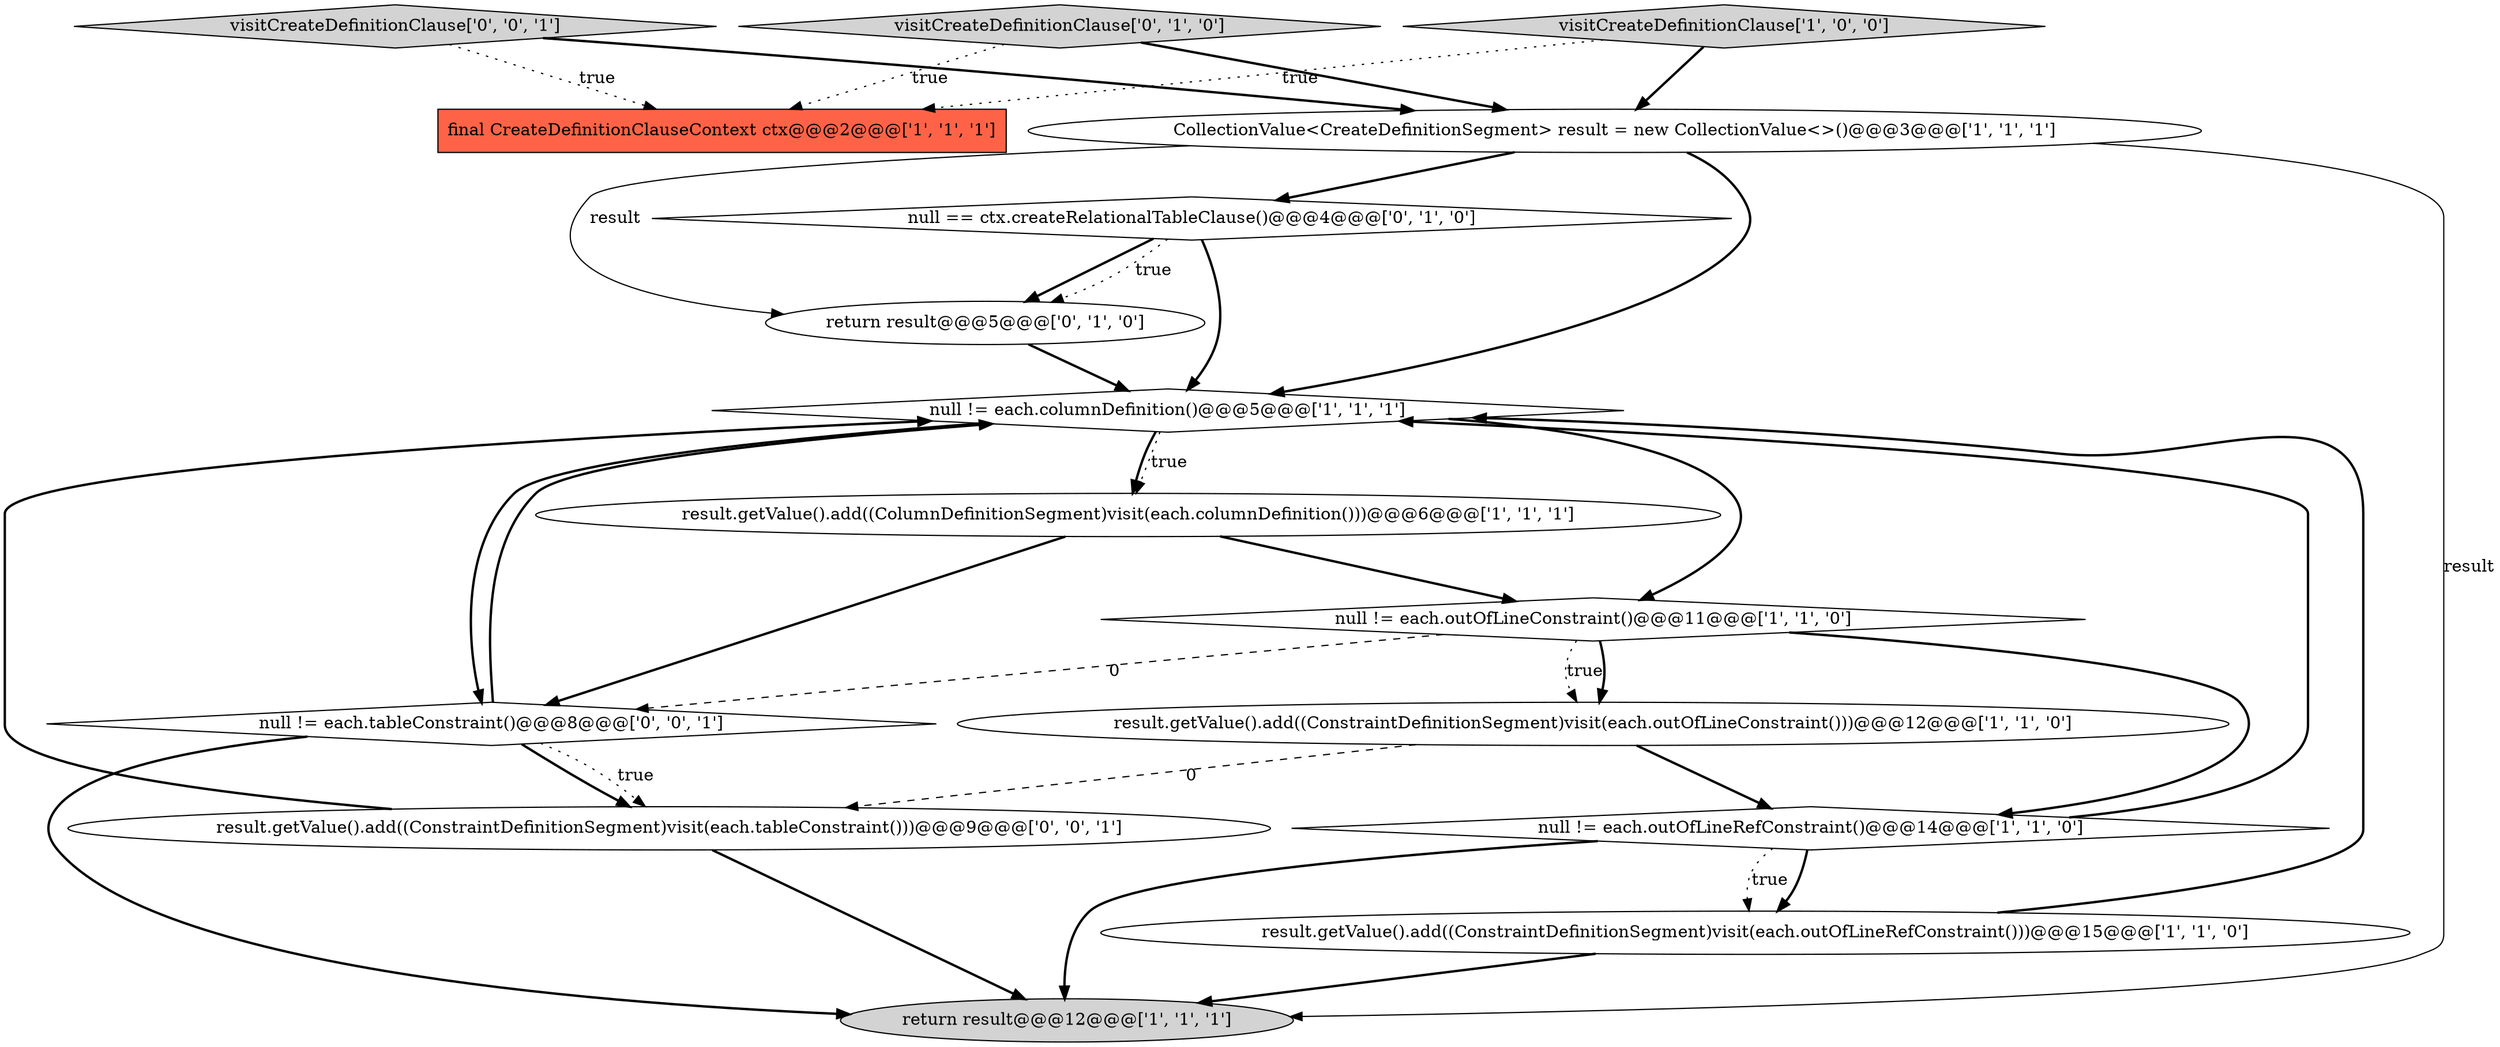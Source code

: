 digraph {
4 [style = filled, label = "null != each.columnDefinition()@@@5@@@['1', '1', '1']", fillcolor = white, shape = diamond image = "AAA0AAABBB1BBB"];
7 [style = filled, label = "result.getValue().add((ColumnDefinitionSegment)visit(each.columnDefinition()))@@@6@@@['1', '1', '1']", fillcolor = white, shape = ellipse image = "AAA0AAABBB1BBB"];
14 [style = filled, label = "visitCreateDefinitionClause['0', '0', '1']", fillcolor = lightgray, shape = diamond image = "AAA0AAABBB3BBB"];
2 [style = filled, label = "null != each.outOfLineConstraint()@@@11@@@['1', '1', '0']", fillcolor = white, shape = diamond image = "AAA0AAABBB1BBB"];
11 [style = filled, label = "null == ctx.createRelationalTableClause()@@@4@@@['0', '1', '0']", fillcolor = white, shape = diamond image = "AAA1AAABBB2BBB"];
12 [style = filled, label = "return result@@@5@@@['0', '1', '0']", fillcolor = white, shape = ellipse image = "AAA1AAABBB2BBB"];
0 [style = filled, label = "null != each.outOfLineRefConstraint()@@@14@@@['1', '1', '0']", fillcolor = white, shape = diamond image = "AAA0AAABBB1BBB"];
13 [style = filled, label = "null != each.tableConstraint()@@@8@@@['0', '0', '1']", fillcolor = white, shape = diamond image = "AAA0AAABBB3BBB"];
1 [style = filled, label = "CollectionValue<CreateDefinitionSegment> result = new CollectionValue<>()@@@3@@@['1', '1', '1']", fillcolor = white, shape = ellipse image = "AAA0AAABBB1BBB"];
5 [style = filled, label = "visitCreateDefinitionClause['1', '0', '0']", fillcolor = lightgray, shape = diamond image = "AAA0AAABBB1BBB"];
10 [style = filled, label = "visitCreateDefinitionClause['0', '1', '0']", fillcolor = lightgray, shape = diamond image = "AAA0AAABBB2BBB"];
15 [style = filled, label = "result.getValue().add((ConstraintDefinitionSegment)visit(each.tableConstraint()))@@@9@@@['0', '0', '1']", fillcolor = white, shape = ellipse image = "AAA0AAABBB3BBB"];
3 [style = filled, label = "final CreateDefinitionClauseContext ctx@@@2@@@['1', '1', '1']", fillcolor = tomato, shape = box image = "AAA0AAABBB1BBB"];
6 [style = filled, label = "return result@@@12@@@['1', '1', '1']", fillcolor = lightgray, shape = ellipse image = "AAA0AAABBB1BBB"];
8 [style = filled, label = "result.getValue().add((ConstraintDefinitionSegment)visit(each.outOfLineConstraint()))@@@12@@@['1', '1', '0']", fillcolor = white, shape = ellipse image = "AAA0AAABBB1BBB"];
9 [style = filled, label = "result.getValue().add((ConstraintDefinitionSegment)visit(each.outOfLineRefConstraint()))@@@15@@@['1', '1', '0']", fillcolor = white, shape = ellipse image = "AAA0AAABBB1BBB"];
0->6 [style = bold, label=""];
11->4 [style = bold, label=""];
13->15 [style = bold, label=""];
4->7 [style = bold, label=""];
0->4 [style = bold, label=""];
11->12 [style = bold, label=""];
13->4 [style = bold, label=""];
10->3 [style = dotted, label="true"];
9->4 [style = bold, label=""];
11->12 [style = dotted, label="true"];
8->0 [style = bold, label=""];
14->3 [style = dotted, label="true"];
2->8 [style = dotted, label="true"];
5->3 [style = dotted, label="true"];
4->7 [style = dotted, label="true"];
5->1 [style = bold, label=""];
12->4 [style = bold, label=""];
15->4 [style = bold, label=""];
0->9 [style = bold, label=""];
13->6 [style = bold, label=""];
15->6 [style = bold, label=""];
4->2 [style = bold, label=""];
2->8 [style = bold, label=""];
9->6 [style = bold, label=""];
1->11 [style = bold, label=""];
7->13 [style = bold, label=""];
14->1 [style = bold, label=""];
10->1 [style = bold, label=""];
1->12 [style = solid, label="result"];
0->9 [style = dotted, label="true"];
8->15 [style = dashed, label="0"];
1->6 [style = solid, label="result"];
1->4 [style = bold, label=""];
4->13 [style = bold, label=""];
13->15 [style = dotted, label="true"];
2->0 [style = bold, label=""];
2->13 [style = dashed, label="0"];
7->2 [style = bold, label=""];
}

